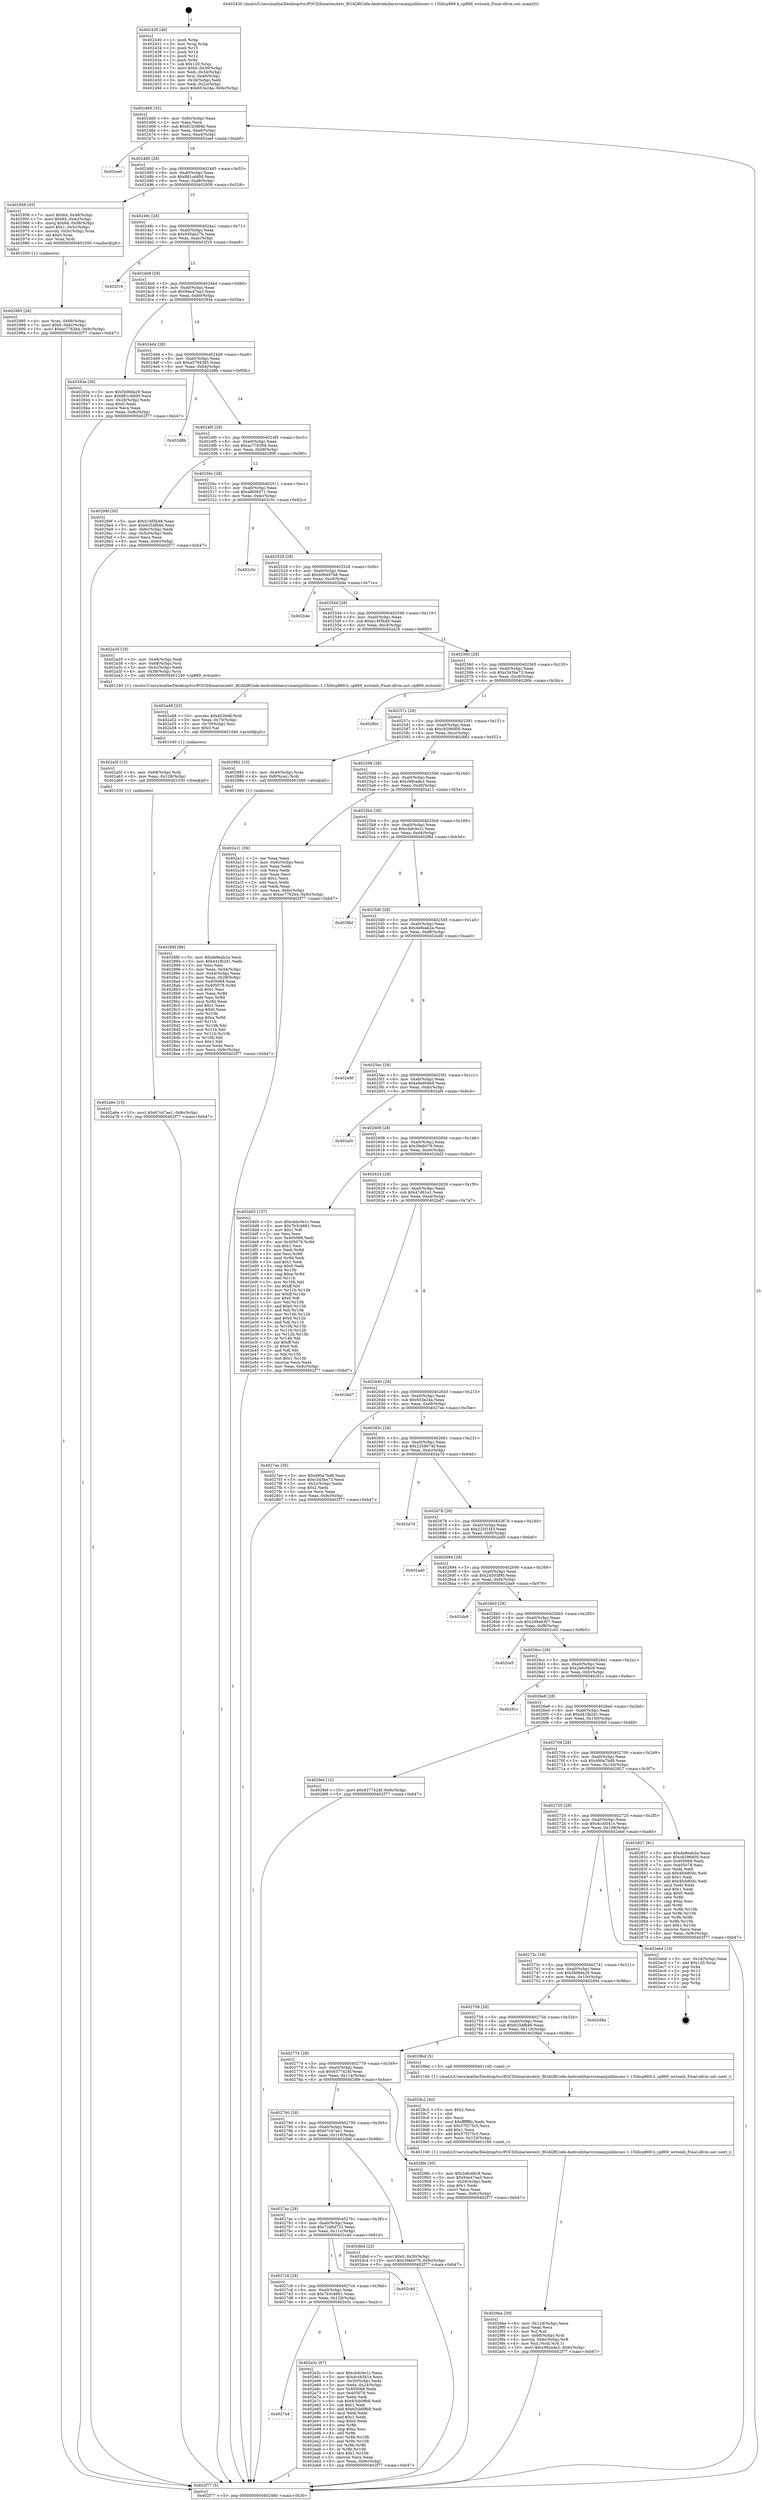 digraph "0x402430" {
  label = "0x402430 (/mnt/c/Users/mathe/Desktop/tcc/POCII/binaries/extr_BGAQRCode-Androidzbarsrcmainjnilibiconv-1.15libcp869.h_cp869_wctomb_Final-ollvm.out::main(0))"
  labelloc = "t"
  node[shape=record]

  Entry [label="",width=0.3,height=0.3,shape=circle,fillcolor=black,style=filled]
  "0x402460" [label="{
     0x402460 [32]\l
     | [instrs]\l
     &nbsp;&nbsp;0x402460 \<+6\>: mov -0x9c(%rbp),%eax\l
     &nbsp;&nbsp;0x402466 \<+2\>: mov %eax,%ecx\l
     &nbsp;&nbsp;0x402468 \<+6\>: sub $0x81b38f4b,%ecx\l
     &nbsp;&nbsp;0x40246e \<+6\>: mov %eax,-0xa0(%rbp)\l
     &nbsp;&nbsp;0x402474 \<+6\>: mov %ecx,-0xa4(%rbp)\l
     &nbsp;&nbsp;0x40247a \<+6\>: je 0000000000402eef \<main+0xabf\>\l
  }"]
  "0x402eef" [label="{
     0x402eef\l
  }", style=dashed]
  "0x402480" [label="{
     0x402480 [28]\l
     | [instrs]\l
     &nbsp;&nbsp;0x402480 \<+5\>: jmp 0000000000402485 \<main+0x55\>\l
     &nbsp;&nbsp;0x402485 \<+6\>: mov -0xa0(%rbp),%eax\l
     &nbsp;&nbsp;0x40248b \<+5\>: sub $0x881cdd00,%eax\l
     &nbsp;&nbsp;0x402490 \<+6\>: mov %eax,-0xa8(%rbp)\l
     &nbsp;&nbsp;0x402496 \<+6\>: je 0000000000402958 \<main+0x528\>\l
  }"]
  Exit [label="",width=0.3,height=0.3,shape=circle,fillcolor=black,style=filled,peripheries=2]
  "0x402958" [label="{
     0x402958 [45]\l
     | [instrs]\l
     &nbsp;&nbsp;0x402958 \<+7\>: movl $0x64,-0x48(%rbp)\l
     &nbsp;&nbsp;0x40295f \<+7\>: movl $0x64,-0x4c(%rbp)\l
     &nbsp;&nbsp;0x402966 \<+8\>: movq $0x64,-0x58(%rbp)\l
     &nbsp;&nbsp;0x40296e \<+7\>: movl $0x1,-0x5c(%rbp)\l
     &nbsp;&nbsp;0x402975 \<+4\>: movslq -0x5c(%rbp),%rax\l
     &nbsp;&nbsp;0x402979 \<+4\>: shl $0x0,%rax\l
     &nbsp;&nbsp;0x40297d \<+3\>: mov %rax,%rdi\l
     &nbsp;&nbsp;0x402980 \<+5\>: call 0000000000401050 \<malloc@plt\>\l
     | [calls]\l
     &nbsp;&nbsp;0x401050 \{1\} (unknown)\l
  }"]
  "0x40249c" [label="{
     0x40249c [28]\l
     | [instrs]\l
     &nbsp;&nbsp;0x40249c \<+5\>: jmp 00000000004024a1 \<main+0x71\>\l
     &nbsp;&nbsp;0x4024a1 \<+6\>: mov -0xa0(%rbp),%eax\l
     &nbsp;&nbsp;0x4024a7 \<+5\>: sub $0x930ab27b,%eax\l
     &nbsp;&nbsp;0x4024ac \<+6\>: mov %eax,-0xac(%rbp)\l
     &nbsp;&nbsp;0x4024b2 \<+6\>: je 0000000000402f19 \<main+0xae9\>\l
  }"]
  "0x4027e4" [label="{
     0x4027e4\l
  }", style=dashed]
  "0x402f19" [label="{
     0x402f19\l
  }", style=dashed]
  "0x4024b8" [label="{
     0x4024b8 [28]\l
     | [instrs]\l
     &nbsp;&nbsp;0x4024b8 \<+5\>: jmp 00000000004024bd \<main+0x8d\>\l
     &nbsp;&nbsp;0x4024bd \<+6\>: mov -0xa0(%rbp),%eax\l
     &nbsp;&nbsp;0x4024c3 \<+5\>: sub $0x94e47ea3,%eax\l
     &nbsp;&nbsp;0x4024c8 \<+6\>: mov %eax,-0xb0(%rbp)\l
     &nbsp;&nbsp;0x4024ce \<+6\>: je 000000000040293a \<main+0x50a\>\l
  }"]
  "0x402e5c" [label="{
     0x402e5c [97]\l
     | [instrs]\l
     &nbsp;&nbsp;0x402e5c \<+5\>: mov $0xcbdc0e1c,%eax\l
     &nbsp;&nbsp;0x402e61 \<+5\>: mov $0x4ccb541e,%ecx\l
     &nbsp;&nbsp;0x402e66 \<+3\>: mov -0x30(%rbp),%edx\l
     &nbsp;&nbsp;0x402e69 \<+3\>: mov %edx,-0x24(%rbp)\l
     &nbsp;&nbsp;0x402e6c \<+7\>: mov 0x405068,%edx\l
     &nbsp;&nbsp;0x402e73 \<+7\>: mov 0x405078,%esi\l
     &nbsp;&nbsp;0x402e7a \<+2\>: mov %edx,%edi\l
     &nbsp;&nbsp;0x402e7c \<+6\>: sub $0x63cb09b8,%edi\l
     &nbsp;&nbsp;0x402e82 \<+3\>: sub $0x1,%edi\l
     &nbsp;&nbsp;0x402e85 \<+6\>: add $0x63cb09b8,%edi\l
     &nbsp;&nbsp;0x402e8b \<+3\>: imul %edi,%edx\l
     &nbsp;&nbsp;0x402e8e \<+3\>: and $0x1,%edx\l
     &nbsp;&nbsp;0x402e91 \<+3\>: cmp $0x0,%edx\l
     &nbsp;&nbsp;0x402e94 \<+4\>: sete %r8b\l
     &nbsp;&nbsp;0x402e98 \<+3\>: cmp $0xa,%esi\l
     &nbsp;&nbsp;0x402e9b \<+4\>: setl %r9b\l
     &nbsp;&nbsp;0x402e9f \<+3\>: mov %r8b,%r10b\l
     &nbsp;&nbsp;0x402ea2 \<+3\>: and %r9b,%r10b\l
     &nbsp;&nbsp;0x402ea5 \<+3\>: xor %r9b,%r8b\l
     &nbsp;&nbsp;0x402ea8 \<+3\>: or %r8b,%r10b\l
     &nbsp;&nbsp;0x402eab \<+4\>: test $0x1,%r10b\l
     &nbsp;&nbsp;0x402eaf \<+3\>: cmovne %ecx,%eax\l
     &nbsp;&nbsp;0x402eb2 \<+6\>: mov %eax,-0x9c(%rbp)\l
     &nbsp;&nbsp;0x402eb8 \<+5\>: jmp 0000000000402f77 \<main+0xb47\>\l
  }"]
  "0x40293a" [label="{
     0x40293a [30]\l
     | [instrs]\l
     &nbsp;&nbsp;0x40293a \<+5\>: mov $0x5b9bfa29,%eax\l
     &nbsp;&nbsp;0x40293f \<+5\>: mov $0x881cdd00,%ecx\l
     &nbsp;&nbsp;0x402944 \<+3\>: mov -0x28(%rbp),%edx\l
     &nbsp;&nbsp;0x402947 \<+3\>: cmp $0x0,%edx\l
     &nbsp;&nbsp;0x40294a \<+3\>: cmove %ecx,%eax\l
     &nbsp;&nbsp;0x40294d \<+6\>: mov %eax,-0x9c(%rbp)\l
     &nbsp;&nbsp;0x402953 \<+5\>: jmp 0000000000402f77 \<main+0xb47\>\l
  }"]
  "0x4024d4" [label="{
     0x4024d4 [28]\l
     | [instrs]\l
     &nbsp;&nbsp;0x4024d4 \<+5\>: jmp 00000000004024d9 \<main+0xa9\>\l
     &nbsp;&nbsp;0x4024d9 \<+6\>: mov -0xa0(%rbp),%eax\l
     &nbsp;&nbsp;0x4024df \<+5\>: sub $0xa3794385,%eax\l
     &nbsp;&nbsp;0x4024e4 \<+6\>: mov %eax,-0xb4(%rbp)\l
     &nbsp;&nbsp;0x4024ea \<+6\>: je 0000000000402d8b \<main+0x95b\>\l
  }"]
  "0x4027c8" [label="{
     0x4027c8 [28]\l
     | [instrs]\l
     &nbsp;&nbsp;0x4027c8 \<+5\>: jmp 00000000004027cd \<main+0x39d\>\l
     &nbsp;&nbsp;0x4027cd \<+6\>: mov -0xa0(%rbp),%eax\l
     &nbsp;&nbsp;0x4027d3 \<+5\>: sub $0x7b3c4661,%eax\l
     &nbsp;&nbsp;0x4027d8 \<+6\>: mov %eax,-0x120(%rbp)\l
     &nbsp;&nbsp;0x4027de \<+6\>: je 0000000000402e5c \<main+0xa2c\>\l
  }"]
  "0x402d8b" [label="{
     0x402d8b\l
  }", style=dashed]
  "0x4024f0" [label="{
     0x4024f0 [28]\l
     | [instrs]\l
     &nbsp;&nbsp;0x4024f0 \<+5\>: jmp 00000000004024f5 \<main+0xc5\>\l
     &nbsp;&nbsp;0x4024f5 \<+6\>: mov -0xa0(%rbp),%eax\l
     &nbsp;&nbsp;0x4024fb \<+5\>: sub $0xac776264,%eax\l
     &nbsp;&nbsp;0x402500 \<+6\>: mov %eax,-0xb8(%rbp)\l
     &nbsp;&nbsp;0x402506 \<+6\>: je 000000000040299f \<main+0x56f\>\l
  }"]
  "0x402c4d" [label="{
     0x402c4d\l
  }", style=dashed]
  "0x40299f" [label="{
     0x40299f [30]\l
     | [instrs]\l
     &nbsp;&nbsp;0x40299f \<+5\>: mov $0xb16f3b48,%eax\l
     &nbsp;&nbsp;0x4029a4 \<+5\>: mov $0x6254fb46,%ecx\l
     &nbsp;&nbsp;0x4029a9 \<+3\>: mov -0x6c(%rbp),%edx\l
     &nbsp;&nbsp;0x4029ac \<+3\>: cmp -0x5c(%rbp),%edx\l
     &nbsp;&nbsp;0x4029af \<+3\>: cmovl %ecx,%eax\l
     &nbsp;&nbsp;0x4029b2 \<+6\>: mov %eax,-0x9c(%rbp)\l
     &nbsp;&nbsp;0x4029b8 \<+5\>: jmp 0000000000402f77 \<main+0xb47\>\l
  }"]
  "0x40250c" [label="{
     0x40250c [28]\l
     | [instrs]\l
     &nbsp;&nbsp;0x40250c \<+5\>: jmp 0000000000402511 \<main+0xe1\>\l
     &nbsp;&nbsp;0x402511 \<+6\>: mov -0xa0(%rbp),%eax\l
     &nbsp;&nbsp;0x402517 \<+5\>: sub $0xafb58471,%eax\l
     &nbsp;&nbsp;0x40251c \<+6\>: mov %eax,-0xbc(%rbp)\l
     &nbsp;&nbsp;0x402522 \<+6\>: je 0000000000402c5c \<main+0x82c\>\l
  }"]
  "0x4027ac" [label="{
     0x4027ac [28]\l
     | [instrs]\l
     &nbsp;&nbsp;0x4027ac \<+5\>: jmp 00000000004027b1 \<main+0x381\>\l
     &nbsp;&nbsp;0x4027b1 \<+6\>: mov -0xa0(%rbp),%eax\l
     &nbsp;&nbsp;0x4027b7 \<+5\>: sub $0x72d9d731,%eax\l
     &nbsp;&nbsp;0x4027bc \<+6\>: mov %eax,-0x11c(%rbp)\l
     &nbsp;&nbsp;0x4027c2 \<+6\>: je 0000000000402c4d \<main+0x81d\>\l
  }"]
  "0x402c5c" [label="{
     0x402c5c\l
  }", style=dashed]
  "0x402528" [label="{
     0x402528 [28]\l
     | [instrs]\l
     &nbsp;&nbsp;0x402528 \<+5\>: jmp 000000000040252d \<main+0xfd\>\l
     &nbsp;&nbsp;0x40252d \<+6\>: mov -0xa0(%rbp),%eax\l
     &nbsp;&nbsp;0x402533 \<+5\>: sub $0xb09497b8,%eax\l
     &nbsp;&nbsp;0x402538 \<+6\>: mov %eax,-0xc0(%rbp)\l
     &nbsp;&nbsp;0x40253e \<+6\>: je 0000000000402b4e \<main+0x71e\>\l
  }"]
  "0x402dbd" [label="{
     0x402dbd [22]\l
     | [instrs]\l
     &nbsp;&nbsp;0x402dbd \<+7\>: movl $0x0,-0x30(%rbp)\l
     &nbsp;&nbsp;0x402dc4 \<+10\>: movl $0x39eb079,-0x9c(%rbp)\l
     &nbsp;&nbsp;0x402dce \<+5\>: jmp 0000000000402f77 \<main+0xb47\>\l
  }"]
  "0x402b4e" [label="{
     0x402b4e\l
  }", style=dashed]
  "0x402544" [label="{
     0x402544 [28]\l
     | [instrs]\l
     &nbsp;&nbsp;0x402544 \<+5\>: jmp 0000000000402549 \<main+0x119\>\l
     &nbsp;&nbsp;0x402549 \<+6\>: mov -0xa0(%rbp),%eax\l
     &nbsp;&nbsp;0x40254f \<+5\>: sub $0xb16f3b48,%eax\l
     &nbsp;&nbsp;0x402554 \<+6\>: mov %eax,-0xc4(%rbp)\l
     &nbsp;&nbsp;0x40255a \<+6\>: je 0000000000402a35 \<main+0x605\>\l
  }"]
  "0x402a6e" [label="{
     0x402a6e [15]\l
     | [instrs]\l
     &nbsp;&nbsp;0x402a6e \<+10\>: movl $0x67c47ae1,-0x9c(%rbp)\l
     &nbsp;&nbsp;0x402a78 \<+5\>: jmp 0000000000402f77 \<main+0xb47\>\l
  }"]
  "0x402a35" [label="{
     0x402a35 [19]\l
     | [instrs]\l
     &nbsp;&nbsp;0x402a35 \<+3\>: mov -0x48(%rbp),%edi\l
     &nbsp;&nbsp;0x402a38 \<+4\>: mov -0x68(%rbp),%rsi\l
     &nbsp;&nbsp;0x402a3c \<+3\>: mov -0x4c(%rbp),%edx\l
     &nbsp;&nbsp;0x402a3f \<+4\>: mov -0x58(%rbp),%rcx\l
     &nbsp;&nbsp;0x402a43 \<+5\>: call 0000000000401240 \<cp869_wctomb\>\l
     | [calls]\l
     &nbsp;&nbsp;0x401240 \{1\} (/mnt/c/Users/mathe/Desktop/tcc/POCII/binaries/extr_BGAQRCode-Androidzbarsrcmainjnilibiconv-1.15libcp869.h_cp869_wctomb_Final-ollvm.out::cp869_wctomb)\l
  }"]
  "0x402560" [label="{
     0x402560 [28]\l
     | [instrs]\l
     &nbsp;&nbsp;0x402560 \<+5\>: jmp 0000000000402565 \<main+0x135\>\l
     &nbsp;&nbsp;0x402565 \<+6\>: mov -0xa0(%rbp),%eax\l
     &nbsp;&nbsp;0x40256b \<+5\>: sub $0xc343be73,%eax\l
     &nbsp;&nbsp;0x402570 \<+6\>: mov %eax,-0xc8(%rbp)\l
     &nbsp;&nbsp;0x402576 \<+6\>: je 000000000040280c \<main+0x3dc\>\l
  }"]
  "0x402a5f" [label="{
     0x402a5f [15]\l
     | [instrs]\l
     &nbsp;&nbsp;0x402a5f \<+4\>: mov -0x68(%rbp),%rdi\l
     &nbsp;&nbsp;0x402a63 \<+6\>: mov %eax,-0x128(%rbp)\l
     &nbsp;&nbsp;0x402a69 \<+5\>: call 0000000000401030 \<free@plt\>\l
     | [calls]\l
     &nbsp;&nbsp;0x401030 \{1\} (unknown)\l
  }"]
  "0x40280c" [label="{
     0x40280c\l
  }", style=dashed]
  "0x40257c" [label="{
     0x40257c [28]\l
     | [instrs]\l
     &nbsp;&nbsp;0x40257c \<+5\>: jmp 0000000000402581 \<main+0x151\>\l
     &nbsp;&nbsp;0x402581 \<+6\>: mov -0xa0(%rbp),%eax\l
     &nbsp;&nbsp;0x402587 \<+5\>: sub $0xc9296d00,%eax\l
     &nbsp;&nbsp;0x40258c \<+6\>: mov %eax,-0xcc(%rbp)\l
     &nbsp;&nbsp;0x402592 \<+6\>: je 0000000000402882 \<main+0x452\>\l
  }"]
  "0x402a48" [label="{
     0x402a48 [23]\l
     | [instrs]\l
     &nbsp;&nbsp;0x402a48 \<+10\>: movabs $0x4030d6,%rdi\l
     &nbsp;&nbsp;0x402a52 \<+3\>: mov %eax,-0x70(%rbp)\l
     &nbsp;&nbsp;0x402a55 \<+3\>: mov -0x70(%rbp),%esi\l
     &nbsp;&nbsp;0x402a58 \<+2\>: mov $0x0,%al\l
     &nbsp;&nbsp;0x402a5a \<+5\>: call 0000000000401040 \<printf@plt\>\l
     | [calls]\l
     &nbsp;&nbsp;0x401040 \{1\} (unknown)\l
  }"]
  "0x402882" [label="{
     0x402882 [13]\l
     | [instrs]\l
     &nbsp;&nbsp;0x402882 \<+4\>: mov -0x40(%rbp),%rax\l
     &nbsp;&nbsp;0x402886 \<+4\>: mov 0x8(%rax),%rdi\l
     &nbsp;&nbsp;0x40288a \<+5\>: call 0000000000401060 \<atoi@plt\>\l
     | [calls]\l
     &nbsp;&nbsp;0x401060 \{1\} (unknown)\l
  }"]
  "0x402598" [label="{
     0x402598 [28]\l
     | [instrs]\l
     &nbsp;&nbsp;0x402598 \<+5\>: jmp 000000000040259d \<main+0x16d\>\l
     &nbsp;&nbsp;0x40259d \<+6\>: mov -0xa0(%rbp),%eax\l
     &nbsp;&nbsp;0x4025a3 \<+5\>: sub $0xc99cade2,%eax\l
     &nbsp;&nbsp;0x4025a8 \<+6\>: mov %eax,-0xd0(%rbp)\l
     &nbsp;&nbsp;0x4025ae \<+6\>: je 0000000000402a11 \<main+0x5e1\>\l
  }"]
  "0x4029ea" [label="{
     0x4029ea [39]\l
     | [instrs]\l
     &nbsp;&nbsp;0x4029ea \<+6\>: mov -0x124(%rbp),%ecx\l
     &nbsp;&nbsp;0x4029f0 \<+3\>: imul %eax,%ecx\l
     &nbsp;&nbsp;0x4029f3 \<+3\>: mov %cl,%sil\l
     &nbsp;&nbsp;0x4029f6 \<+4\>: mov -0x68(%rbp),%rdi\l
     &nbsp;&nbsp;0x4029fa \<+4\>: movslq -0x6c(%rbp),%r8\l
     &nbsp;&nbsp;0x4029fe \<+4\>: mov %sil,(%rdi,%r8,1)\l
     &nbsp;&nbsp;0x402a02 \<+10\>: movl $0xc99cade2,-0x9c(%rbp)\l
     &nbsp;&nbsp;0x402a0c \<+5\>: jmp 0000000000402f77 \<main+0xb47\>\l
  }"]
  "0x402a11" [label="{
     0x402a11 [36]\l
     | [instrs]\l
     &nbsp;&nbsp;0x402a11 \<+2\>: xor %eax,%eax\l
     &nbsp;&nbsp;0x402a13 \<+3\>: mov -0x6c(%rbp),%ecx\l
     &nbsp;&nbsp;0x402a16 \<+2\>: mov %eax,%edx\l
     &nbsp;&nbsp;0x402a18 \<+2\>: sub %ecx,%edx\l
     &nbsp;&nbsp;0x402a1a \<+2\>: mov %eax,%ecx\l
     &nbsp;&nbsp;0x402a1c \<+3\>: sub $0x1,%ecx\l
     &nbsp;&nbsp;0x402a1f \<+2\>: add %ecx,%edx\l
     &nbsp;&nbsp;0x402a21 \<+2\>: sub %edx,%eax\l
     &nbsp;&nbsp;0x402a23 \<+3\>: mov %eax,-0x6c(%rbp)\l
     &nbsp;&nbsp;0x402a26 \<+10\>: movl $0xac776264,-0x9c(%rbp)\l
     &nbsp;&nbsp;0x402a30 \<+5\>: jmp 0000000000402f77 \<main+0xb47\>\l
  }"]
  "0x4025b4" [label="{
     0x4025b4 [28]\l
     | [instrs]\l
     &nbsp;&nbsp;0x4025b4 \<+5\>: jmp 00000000004025b9 \<main+0x189\>\l
     &nbsp;&nbsp;0x4025b9 \<+6\>: mov -0xa0(%rbp),%eax\l
     &nbsp;&nbsp;0x4025bf \<+5\>: sub $0xcbdc0e1c,%eax\l
     &nbsp;&nbsp;0x4025c4 \<+6\>: mov %eax,-0xd4(%rbp)\l
     &nbsp;&nbsp;0x4025ca \<+6\>: je 0000000000402f6d \<main+0xb3d\>\l
  }"]
  "0x4029c2" [label="{
     0x4029c2 [40]\l
     | [instrs]\l
     &nbsp;&nbsp;0x4029c2 \<+5\>: mov $0x2,%ecx\l
     &nbsp;&nbsp;0x4029c7 \<+1\>: cltd\l
     &nbsp;&nbsp;0x4029c8 \<+2\>: idiv %ecx\l
     &nbsp;&nbsp;0x4029ca \<+6\>: imul $0xfffffffe,%edx,%ecx\l
     &nbsp;&nbsp;0x4029d0 \<+6\>: sub $0x57f275c5,%ecx\l
     &nbsp;&nbsp;0x4029d6 \<+3\>: add $0x1,%ecx\l
     &nbsp;&nbsp;0x4029d9 \<+6\>: add $0x57f275c5,%ecx\l
     &nbsp;&nbsp;0x4029df \<+6\>: mov %ecx,-0x124(%rbp)\l
     &nbsp;&nbsp;0x4029e5 \<+5\>: call 0000000000401160 \<next_i\>\l
     | [calls]\l
     &nbsp;&nbsp;0x401160 \{1\} (/mnt/c/Users/mathe/Desktop/tcc/POCII/binaries/extr_BGAQRCode-Androidzbarsrcmainjnilibiconv-1.15libcp869.h_cp869_wctomb_Final-ollvm.out::next_i)\l
  }"]
  "0x402f6d" [label="{
     0x402f6d\l
  }", style=dashed]
  "0x4025d0" [label="{
     0x4025d0 [28]\l
     | [instrs]\l
     &nbsp;&nbsp;0x4025d0 \<+5\>: jmp 00000000004025d5 \<main+0x1a5\>\l
     &nbsp;&nbsp;0x4025d5 \<+6\>: mov -0xa0(%rbp),%eax\l
     &nbsp;&nbsp;0x4025db \<+5\>: sub $0xde8eab2a,%eax\l
     &nbsp;&nbsp;0x4025e0 \<+6\>: mov %eax,-0xd8(%rbp)\l
     &nbsp;&nbsp;0x4025e6 \<+6\>: je 0000000000402ed0 \<main+0xaa0\>\l
  }"]
  "0x402985" [label="{
     0x402985 [26]\l
     | [instrs]\l
     &nbsp;&nbsp;0x402985 \<+4\>: mov %rax,-0x68(%rbp)\l
     &nbsp;&nbsp;0x402989 \<+7\>: movl $0x0,-0x6c(%rbp)\l
     &nbsp;&nbsp;0x402990 \<+10\>: movl $0xac776264,-0x9c(%rbp)\l
     &nbsp;&nbsp;0x40299a \<+5\>: jmp 0000000000402f77 \<main+0xb47\>\l
  }"]
  "0x402ed0" [label="{
     0x402ed0\l
  }", style=dashed]
  "0x4025ec" [label="{
     0x4025ec [28]\l
     | [instrs]\l
     &nbsp;&nbsp;0x4025ec \<+5\>: jmp 00000000004025f1 \<main+0x1c1\>\l
     &nbsp;&nbsp;0x4025f1 \<+6\>: mov -0xa0(%rbp),%eax\l
     &nbsp;&nbsp;0x4025f7 \<+5\>: sub $0xe8a600e9,%eax\l
     &nbsp;&nbsp;0x4025fc \<+6\>: mov %eax,-0xdc(%rbp)\l
     &nbsp;&nbsp;0x402602 \<+6\>: je 0000000000402af4 \<main+0x6c4\>\l
  }"]
  "0x402790" [label="{
     0x402790 [28]\l
     | [instrs]\l
     &nbsp;&nbsp;0x402790 \<+5\>: jmp 0000000000402795 \<main+0x365\>\l
     &nbsp;&nbsp;0x402795 \<+6\>: mov -0xa0(%rbp),%eax\l
     &nbsp;&nbsp;0x40279b \<+5\>: sub $0x67c47ae1,%eax\l
     &nbsp;&nbsp;0x4027a0 \<+6\>: mov %eax,-0x118(%rbp)\l
     &nbsp;&nbsp;0x4027a6 \<+6\>: je 0000000000402dbd \<main+0x98d\>\l
  }"]
  "0x402af4" [label="{
     0x402af4\l
  }", style=dashed]
  "0x402608" [label="{
     0x402608 [28]\l
     | [instrs]\l
     &nbsp;&nbsp;0x402608 \<+5\>: jmp 000000000040260d \<main+0x1dd\>\l
     &nbsp;&nbsp;0x40260d \<+6\>: mov -0xa0(%rbp),%eax\l
     &nbsp;&nbsp;0x402613 \<+5\>: sub $0x39eb079,%eax\l
     &nbsp;&nbsp;0x402618 \<+6\>: mov %eax,-0xe0(%rbp)\l
     &nbsp;&nbsp;0x40261e \<+6\>: je 0000000000402dd3 \<main+0x9a3\>\l
  }"]
  "0x4028fe" [label="{
     0x4028fe [30]\l
     | [instrs]\l
     &nbsp;&nbsp;0x4028fe \<+5\>: mov $0x2e6c66c8,%eax\l
     &nbsp;&nbsp;0x402903 \<+5\>: mov $0x94e47ea3,%ecx\l
     &nbsp;&nbsp;0x402908 \<+3\>: mov -0x28(%rbp),%edx\l
     &nbsp;&nbsp;0x40290b \<+3\>: cmp $0x1,%edx\l
     &nbsp;&nbsp;0x40290e \<+3\>: cmovl %ecx,%eax\l
     &nbsp;&nbsp;0x402911 \<+6\>: mov %eax,-0x9c(%rbp)\l
     &nbsp;&nbsp;0x402917 \<+5\>: jmp 0000000000402f77 \<main+0xb47\>\l
  }"]
  "0x402dd3" [label="{
     0x402dd3 [137]\l
     | [instrs]\l
     &nbsp;&nbsp;0x402dd3 \<+5\>: mov $0xcbdc0e1c,%eax\l
     &nbsp;&nbsp;0x402dd8 \<+5\>: mov $0x7b3c4661,%ecx\l
     &nbsp;&nbsp;0x402ddd \<+2\>: mov $0x1,%dl\l
     &nbsp;&nbsp;0x402ddf \<+2\>: xor %esi,%esi\l
     &nbsp;&nbsp;0x402de1 \<+7\>: mov 0x405068,%edi\l
     &nbsp;&nbsp;0x402de8 \<+8\>: mov 0x405078,%r8d\l
     &nbsp;&nbsp;0x402df0 \<+3\>: sub $0x1,%esi\l
     &nbsp;&nbsp;0x402df3 \<+3\>: mov %edi,%r9d\l
     &nbsp;&nbsp;0x402df6 \<+3\>: add %esi,%r9d\l
     &nbsp;&nbsp;0x402df9 \<+4\>: imul %r9d,%edi\l
     &nbsp;&nbsp;0x402dfd \<+3\>: and $0x1,%edi\l
     &nbsp;&nbsp;0x402e00 \<+3\>: cmp $0x0,%edi\l
     &nbsp;&nbsp;0x402e03 \<+4\>: sete %r10b\l
     &nbsp;&nbsp;0x402e07 \<+4\>: cmp $0xa,%r8d\l
     &nbsp;&nbsp;0x402e0b \<+4\>: setl %r11b\l
     &nbsp;&nbsp;0x402e0f \<+3\>: mov %r10b,%bl\l
     &nbsp;&nbsp;0x402e12 \<+3\>: xor $0xff,%bl\l
     &nbsp;&nbsp;0x402e15 \<+3\>: mov %r11b,%r14b\l
     &nbsp;&nbsp;0x402e18 \<+4\>: xor $0xff,%r14b\l
     &nbsp;&nbsp;0x402e1c \<+3\>: xor $0x0,%dl\l
     &nbsp;&nbsp;0x402e1f \<+3\>: mov %bl,%r15b\l
     &nbsp;&nbsp;0x402e22 \<+4\>: and $0x0,%r15b\l
     &nbsp;&nbsp;0x402e26 \<+3\>: and %dl,%r10b\l
     &nbsp;&nbsp;0x402e29 \<+3\>: mov %r14b,%r12b\l
     &nbsp;&nbsp;0x402e2c \<+4\>: and $0x0,%r12b\l
     &nbsp;&nbsp;0x402e30 \<+3\>: and %dl,%r11b\l
     &nbsp;&nbsp;0x402e33 \<+3\>: or %r10b,%r15b\l
     &nbsp;&nbsp;0x402e36 \<+3\>: or %r11b,%r12b\l
     &nbsp;&nbsp;0x402e39 \<+3\>: xor %r12b,%r15b\l
     &nbsp;&nbsp;0x402e3c \<+3\>: or %r14b,%bl\l
     &nbsp;&nbsp;0x402e3f \<+3\>: xor $0xff,%bl\l
     &nbsp;&nbsp;0x402e42 \<+3\>: or $0x0,%dl\l
     &nbsp;&nbsp;0x402e45 \<+2\>: and %dl,%bl\l
     &nbsp;&nbsp;0x402e47 \<+3\>: or %bl,%r15b\l
     &nbsp;&nbsp;0x402e4a \<+4\>: test $0x1,%r15b\l
     &nbsp;&nbsp;0x402e4e \<+3\>: cmovne %ecx,%eax\l
     &nbsp;&nbsp;0x402e51 \<+6\>: mov %eax,-0x9c(%rbp)\l
     &nbsp;&nbsp;0x402e57 \<+5\>: jmp 0000000000402f77 \<main+0xb47\>\l
  }"]
  "0x402624" [label="{
     0x402624 [28]\l
     | [instrs]\l
     &nbsp;&nbsp;0x402624 \<+5\>: jmp 0000000000402629 \<main+0x1f9\>\l
     &nbsp;&nbsp;0x402629 \<+6\>: mov -0xa0(%rbp),%eax\l
     &nbsp;&nbsp;0x40262f \<+5\>: sub $0x47d61a1,%eax\l
     &nbsp;&nbsp;0x402634 \<+6\>: mov %eax,-0xe4(%rbp)\l
     &nbsp;&nbsp;0x40263a \<+6\>: je 0000000000402bd7 \<main+0x7a7\>\l
  }"]
  "0x402774" [label="{
     0x402774 [28]\l
     | [instrs]\l
     &nbsp;&nbsp;0x402774 \<+5\>: jmp 0000000000402779 \<main+0x349\>\l
     &nbsp;&nbsp;0x402779 \<+6\>: mov -0xa0(%rbp),%eax\l
     &nbsp;&nbsp;0x40277f \<+5\>: sub $0x6377424f,%eax\l
     &nbsp;&nbsp;0x402784 \<+6\>: mov %eax,-0x114(%rbp)\l
     &nbsp;&nbsp;0x40278a \<+6\>: je 00000000004028fe \<main+0x4ce\>\l
  }"]
  "0x402bd7" [label="{
     0x402bd7\l
  }", style=dashed]
  "0x402640" [label="{
     0x402640 [28]\l
     | [instrs]\l
     &nbsp;&nbsp;0x402640 \<+5\>: jmp 0000000000402645 \<main+0x215\>\l
     &nbsp;&nbsp;0x402645 \<+6\>: mov -0xa0(%rbp),%eax\l
     &nbsp;&nbsp;0x40264b \<+5\>: sub $0x653e24a,%eax\l
     &nbsp;&nbsp;0x402650 \<+6\>: mov %eax,-0xe8(%rbp)\l
     &nbsp;&nbsp;0x402656 \<+6\>: je 00000000004027ee \<main+0x3be\>\l
  }"]
  "0x4029bd" [label="{
     0x4029bd [5]\l
     | [instrs]\l
     &nbsp;&nbsp;0x4029bd \<+5\>: call 0000000000401160 \<next_i\>\l
     | [calls]\l
     &nbsp;&nbsp;0x401160 \{1\} (/mnt/c/Users/mathe/Desktop/tcc/POCII/binaries/extr_BGAQRCode-Androidzbarsrcmainjnilibiconv-1.15libcp869.h_cp869_wctomb_Final-ollvm.out::next_i)\l
  }"]
  "0x4027ee" [label="{
     0x4027ee [30]\l
     | [instrs]\l
     &nbsp;&nbsp;0x4027ee \<+5\>: mov $0x490a7bd8,%eax\l
     &nbsp;&nbsp;0x4027f3 \<+5\>: mov $0xc343be73,%ecx\l
     &nbsp;&nbsp;0x4027f8 \<+3\>: mov -0x2c(%rbp),%edx\l
     &nbsp;&nbsp;0x4027fb \<+3\>: cmp $0x2,%edx\l
     &nbsp;&nbsp;0x4027fe \<+3\>: cmovne %ecx,%eax\l
     &nbsp;&nbsp;0x402801 \<+6\>: mov %eax,-0x9c(%rbp)\l
     &nbsp;&nbsp;0x402807 \<+5\>: jmp 0000000000402f77 \<main+0xb47\>\l
  }"]
  "0x40265c" [label="{
     0x40265c [28]\l
     | [instrs]\l
     &nbsp;&nbsp;0x40265c \<+5\>: jmp 0000000000402661 \<main+0x231\>\l
     &nbsp;&nbsp;0x402661 \<+6\>: mov -0xa0(%rbp),%eax\l
     &nbsp;&nbsp;0x402667 \<+5\>: sub $0x2258674f,%eax\l
     &nbsp;&nbsp;0x40266c \<+6\>: mov %eax,-0xec(%rbp)\l
     &nbsp;&nbsp;0x402672 \<+6\>: je 0000000000402a7d \<main+0x64d\>\l
  }"]
  "0x402f77" [label="{
     0x402f77 [5]\l
     | [instrs]\l
     &nbsp;&nbsp;0x402f77 \<+5\>: jmp 0000000000402460 \<main+0x30\>\l
  }"]
  "0x402430" [label="{
     0x402430 [48]\l
     | [instrs]\l
     &nbsp;&nbsp;0x402430 \<+1\>: push %rbp\l
     &nbsp;&nbsp;0x402431 \<+3\>: mov %rsp,%rbp\l
     &nbsp;&nbsp;0x402434 \<+2\>: push %r15\l
     &nbsp;&nbsp;0x402436 \<+2\>: push %r14\l
     &nbsp;&nbsp;0x402438 \<+2\>: push %r12\l
     &nbsp;&nbsp;0x40243a \<+1\>: push %rbx\l
     &nbsp;&nbsp;0x40243b \<+7\>: sub $0x120,%rsp\l
     &nbsp;&nbsp;0x402442 \<+7\>: movl $0x0,-0x30(%rbp)\l
     &nbsp;&nbsp;0x402449 \<+3\>: mov %edi,-0x34(%rbp)\l
     &nbsp;&nbsp;0x40244c \<+4\>: mov %rsi,-0x40(%rbp)\l
     &nbsp;&nbsp;0x402450 \<+3\>: mov -0x34(%rbp),%edi\l
     &nbsp;&nbsp;0x402453 \<+3\>: mov %edi,-0x2c(%rbp)\l
     &nbsp;&nbsp;0x402456 \<+10\>: movl $0x653e24a,-0x9c(%rbp)\l
  }"]
  "0x402758" [label="{
     0x402758 [28]\l
     | [instrs]\l
     &nbsp;&nbsp;0x402758 \<+5\>: jmp 000000000040275d \<main+0x32d\>\l
     &nbsp;&nbsp;0x40275d \<+6\>: mov -0xa0(%rbp),%eax\l
     &nbsp;&nbsp;0x402763 \<+5\>: sub $0x6254fb46,%eax\l
     &nbsp;&nbsp;0x402768 \<+6\>: mov %eax,-0x110(%rbp)\l
     &nbsp;&nbsp;0x40276e \<+6\>: je 00000000004029bd \<main+0x58d\>\l
  }"]
  "0x402a7d" [label="{
     0x402a7d\l
  }", style=dashed]
  "0x402678" [label="{
     0x402678 [28]\l
     | [instrs]\l
     &nbsp;&nbsp;0x402678 \<+5\>: jmp 000000000040267d \<main+0x24d\>\l
     &nbsp;&nbsp;0x40267d \<+6\>: mov -0xa0(%rbp),%eax\l
     &nbsp;&nbsp;0x402683 \<+5\>: sub $0x225f1f43,%eax\l
     &nbsp;&nbsp;0x402688 \<+6\>: mov %eax,-0xf0(%rbp)\l
     &nbsp;&nbsp;0x40268e \<+6\>: je 0000000000402ad0 \<main+0x6a0\>\l
  }"]
  "0x402d9a" [label="{
     0x402d9a\l
  }", style=dashed]
  "0x402ad0" [label="{
     0x402ad0\l
  }", style=dashed]
  "0x402694" [label="{
     0x402694 [28]\l
     | [instrs]\l
     &nbsp;&nbsp;0x402694 \<+5\>: jmp 0000000000402699 \<main+0x269\>\l
     &nbsp;&nbsp;0x402699 \<+6\>: mov -0xa0(%rbp),%eax\l
     &nbsp;&nbsp;0x40269f \<+5\>: sub $0x24503f90,%eax\l
     &nbsp;&nbsp;0x4026a4 \<+6\>: mov %eax,-0xf4(%rbp)\l
     &nbsp;&nbsp;0x4026aa \<+6\>: je 0000000000402da9 \<main+0x979\>\l
  }"]
  "0x40273c" [label="{
     0x40273c [28]\l
     | [instrs]\l
     &nbsp;&nbsp;0x40273c \<+5\>: jmp 0000000000402741 \<main+0x311\>\l
     &nbsp;&nbsp;0x402741 \<+6\>: mov -0xa0(%rbp),%eax\l
     &nbsp;&nbsp;0x402747 \<+5\>: sub $0x5b9bfa29,%eax\l
     &nbsp;&nbsp;0x40274c \<+6\>: mov %eax,-0x10c(%rbp)\l
     &nbsp;&nbsp;0x402752 \<+6\>: je 0000000000402d9a \<main+0x96a\>\l
  }"]
  "0x402da9" [label="{
     0x402da9\l
  }", style=dashed]
  "0x4026b0" [label="{
     0x4026b0 [28]\l
     | [instrs]\l
     &nbsp;&nbsp;0x4026b0 \<+5\>: jmp 00000000004026b5 \<main+0x285\>\l
     &nbsp;&nbsp;0x4026b5 \<+6\>: mov -0xa0(%rbp),%eax\l
     &nbsp;&nbsp;0x4026bb \<+5\>: sub $0x2d9ab307,%eax\l
     &nbsp;&nbsp;0x4026c0 \<+6\>: mov %eax,-0xf8(%rbp)\l
     &nbsp;&nbsp;0x4026c6 \<+6\>: je 0000000000402ce5 \<main+0x8b5\>\l
  }"]
  "0x402ebd" [label="{
     0x402ebd [19]\l
     | [instrs]\l
     &nbsp;&nbsp;0x402ebd \<+3\>: mov -0x24(%rbp),%eax\l
     &nbsp;&nbsp;0x402ec0 \<+7\>: add $0x120,%rsp\l
     &nbsp;&nbsp;0x402ec7 \<+1\>: pop %rbx\l
     &nbsp;&nbsp;0x402ec8 \<+2\>: pop %r12\l
     &nbsp;&nbsp;0x402eca \<+2\>: pop %r14\l
     &nbsp;&nbsp;0x402ecc \<+2\>: pop %r15\l
     &nbsp;&nbsp;0x402ece \<+1\>: pop %rbp\l
     &nbsp;&nbsp;0x402ecf \<+1\>: ret\l
  }"]
  "0x402ce5" [label="{
     0x402ce5\l
  }", style=dashed]
  "0x4026cc" [label="{
     0x4026cc [28]\l
     | [instrs]\l
     &nbsp;&nbsp;0x4026cc \<+5\>: jmp 00000000004026d1 \<main+0x2a1\>\l
     &nbsp;&nbsp;0x4026d1 \<+6\>: mov -0xa0(%rbp),%eax\l
     &nbsp;&nbsp;0x4026d7 \<+5\>: sub $0x2e6c66c8,%eax\l
     &nbsp;&nbsp;0x4026dc \<+6\>: mov %eax,-0xfc(%rbp)\l
     &nbsp;&nbsp;0x4026e2 \<+6\>: je 000000000040291c \<main+0x4ec\>\l
  }"]
  "0x40288f" [label="{
     0x40288f [96]\l
     | [instrs]\l
     &nbsp;&nbsp;0x40288f \<+5\>: mov $0xde8eab2a,%ecx\l
     &nbsp;&nbsp;0x402894 \<+5\>: mov $0x441fb2d1,%edx\l
     &nbsp;&nbsp;0x402899 \<+2\>: xor %esi,%esi\l
     &nbsp;&nbsp;0x40289b \<+3\>: mov %eax,-0x44(%rbp)\l
     &nbsp;&nbsp;0x40289e \<+3\>: mov -0x44(%rbp),%eax\l
     &nbsp;&nbsp;0x4028a1 \<+3\>: mov %eax,-0x28(%rbp)\l
     &nbsp;&nbsp;0x4028a4 \<+7\>: mov 0x405068,%eax\l
     &nbsp;&nbsp;0x4028ab \<+8\>: mov 0x405078,%r8d\l
     &nbsp;&nbsp;0x4028b3 \<+3\>: sub $0x1,%esi\l
     &nbsp;&nbsp;0x4028b6 \<+3\>: mov %eax,%r9d\l
     &nbsp;&nbsp;0x4028b9 \<+3\>: add %esi,%r9d\l
     &nbsp;&nbsp;0x4028bc \<+4\>: imul %r9d,%eax\l
     &nbsp;&nbsp;0x4028c0 \<+3\>: and $0x1,%eax\l
     &nbsp;&nbsp;0x4028c3 \<+3\>: cmp $0x0,%eax\l
     &nbsp;&nbsp;0x4028c6 \<+4\>: sete %r10b\l
     &nbsp;&nbsp;0x4028ca \<+4\>: cmp $0xa,%r8d\l
     &nbsp;&nbsp;0x4028ce \<+4\>: setl %r11b\l
     &nbsp;&nbsp;0x4028d2 \<+3\>: mov %r10b,%bl\l
     &nbsp;&nbsp;0x4028d5 \<+3\>: and %r11b,%bl\l
     &nbsp;&nbsp;0x4028d8 \<+3\>: xor %r11b,%r10b\l
     &nbsp;&nbsp;0x4028db \<+3\>: or %r10b,%bl\l
     &nbsp;&nbsp;0x4028de \<+3\>: test $0x1,%bl\l
     &nbsp;&nbsp;0x4028e1 \<+3\>: cmovne %edx,%ecx\l
     &nbsp;&nbsp;0x4028e4 \<+6\>: mov %ecx,-0x9c(%rbp)\l
     &nbsp;&nbsp;0x4028ea \<+5\>: jmp 0000000000402f77 \<main+0xb47\>\l
  }"]
  "0x40291c" [label="{
     0x40291c\l
  }", style=dashed]
  "0x4026e8" [label="{
     0x4026e8 [28]\l
     | [instrs]\l
     &nbsp;&nbsp;0x4026e8 \<+5\>: jmp 00000000004026ed \<main+0x2bd\>\l
     &nbsp;&nbsp;0x4026ed \<+6\>: mov -0xa0(%rbp),%eax\l
     &nbsp;&nbsp;0x4026f3 \<+5\>: sub $0x441fb2d1,%eax\l
     &nbsp;&nbsp;0x4026f8 \<+6\>: mov %eax,-0x100(%rbp)\l
     &nbsp;&nbsp;0x4026fe \<+6\>: je 00000000004028ef \<main+0x4bf\>\l
  }"]
  "0x402720" [label="{
     0x402720 [28]\l
     | [instrs]\l
     &nbsp;&nbsp;0x402720 \<+5\>: jmp 0000000000402725 \<main+0x2f5\>\l
     &nbsp;&nbsp;0x402725 \<+6\>: mov -0xa0(%rbp),%eax\l
     &nbsp;&nbsp;0x40272b \<+5\>: sub $0x4ccb541e,%eax\l
     &nbsp;&nbsp;0x402730 \<+6\>: mov %eax,-0x108(%rbp)\l
     &nbsp;&nbsp;0x402736 \<+6\>: je 0000000000402ebd \<main+0xa8d\>\l
  }"]
  "0x4028ef" [label="{
     0x4028ef [15]\l
     | [instrs]\l
     &nbsp;&nbsp;0x4028ef \<+10\>: movl $0x6377424f,-0x9c(%rbp)\l
     &nbsp;&nbsp;0x4028f9 \<+5\>: jmp 0000000000402f77 \<main+0xb47\>\l
  }"]
  "0x402704" [label="{
     0x402704 [28]\l
     | [instrs]\l
     &nbsp;&nbsp;0x402704 \<+5\>: jmp 0000000000402709 \<main+0x2d9\>\l
     &nbsp;&nbsp;0x402709 \<+6\>: mov -0xa0(%rbp),%eax\l
     &nbsp;&nbsp;0x40270f \<+5\>: sub $0x490a7bd8,%eax\l
     &nbsp;&nbsp;0x402714 \<+6\>: mov %eax,-0x104(%rbp)\l
     &nbsp;&nbsp;0x40271a \<+6\>: je 0000000000402827 \<main+0x3f7\>\l
  }"]
  "0x402827" [label="{
     0x402827 [91]\l
     | [instrs]\l
     &nbsp;&nbsp;0x402827 \<+5\>: mov $0xde8eab2a,%eax\l
     &nbsp;&nbsp;0x40282c \<+5\>: mov $0xc9296d00,%ecx\l
     &nbsp;&nbsp;0x402831 \<+7\>: mov 0x405068,%edx\l
     &nbsp;&nbsp;0x402838 \<+7\>: mov 0x405078,%esi\l
     &nbsp;&nbsp;0x40283f \<+2\>: mov %edx,%edi\l
     &nbsp;&nbsp;0x402841 \<+6\>: sub $0x4fcb80dc,%edi\l
     &nbsp;&nbsp;0x402847 \<+3\>: sub $0x1,%edi\l
     &nbsp;&nbsp;0x40284a \<+6\>: add $0x4fcb80dc,%edi\l
     &nbsp;&nbsp;0x402850 \<+3\>: imul %edi,%edx\l
     &nbsp;&nbsp;0x402853 \<+3\>: and $0x1,%edx\l
     &nbsp;&nbsp;0x402856 \<+3\>: cmp $0x0,%edx\l
     &nbsp;&nbsp;0x402859 \<+4\>: sete %r8b\l
     &nbsp;&nbsp;0x40285d \<+3\>: cmp $0xa,%esi\l
     &nbsp;&nbsp;0x402860 \<+4\>: setl %r9b\l
     &nbsp;&nbsp;0x402864 \<+3\>: mov %r8b,%r10b\l
     &nbsp;&nbsp;0x402867 \<+3\>: and %r9b,%r10b\l
     &nbsp;&nbsp;0x40286a \<+3\>: xor %r9b,%r8b\l
     &nbsp;&nbsp;0x40286d \<+3\>: or %r8b,%r10b\l
     &nbsp;&nbsp;0x402870 \<+4\>: test $0x1,%r10b\l
     &nbsp;&nbsp;0x402874 \<+3\>: cmovne %ecx,%eax\l
     &nbsp;&nbsp;0x402877 \<+6\>: mov %eax,-0x9c(%rbp)\l
     &nbsp;&nbsp;0x40287d \<+5\>: jmp 0000000000402f77 \<main+0xb47\>\l
  }"]
  Entry -> "0x402430" [label=" 1"]
  "0x402460" -> "0x402eef" [label=" 0"]
  "0x402460" -> "0x402480" [label=" 16"]
  "0x402ebd" -> Exit [label=" 1"]
  "0x402480" -> "0x402958" [label=" 1"]
  "0x402480" -> "0x40249c" [label=" 15"]
  "0x402e5c" -> "0x402f77" [label=" 1"]
  "0x40249c" -> "0x402f19" [label=" 0"]
  "0x40249c" -> "0x4024b8" [label=" 15"]
  "0x4027c8" -> "0x4027e4" [label=" 0"]
  "0x4024b8" -> "0x40293a" [label=" 1"]
  "0x4024b8" -> "0x4024d4" [label=" 14"]
  "0x4027c8" -> "0x402e5c" [label=" 1"]
  "0x4024d4" -> "0x402d8b" [label=" 0"]
  "0x4024d4" -> "0x4024f0" [label=" 14"]
  "0x4027ac" -> "0x4027c8" [label=" 1"]
  "0x4024f0" -> "0x40299f" [label=" 2"]
  "0x4024f0" -> "0x40250c" [label=" 12"]
  "0x4027ac" -> "0x402c4d" [label=" 0"]
  "0x40250c" -> "0x402c5c" [label=" 0"]
  "0x40250c" -> "0x402528" [label=" 12"]
  "0x402dd3" -> "0x402f77" [label=" 1"]
  "0x402528" -> "0x402b4e" [label=" 0"]
  "0x402528" -> "0x402544" [label=" 12"]
  "0x402dbd" -> "0x402f77" [label=" 1"]
  "0x402544" -> "0x402a35" [label=" 1"]
  "0x402544" -> "0x402560" [label=" 11"]
  "0x402790" -> "0x402dbd" [label=" 1"]
  "0x402560" -> "0x40280c" [label=" 0"]
  "0x402560" -> "0x40257c" [label=" 11"]
  "0x402790" -> "0x4027ac" [label=" 1"]
  "0x40257c" -> "0x402882" [label=" 1"]
  "0x40257c" -> "0x402598" [label=" 10"]
  "0x402a6e" -> "0x402f77" [label=" 1"]
  "0x402598" -> "0x402a11" [label=" 1"]
  "0x402598" -> "0x4025b4" [label=" 9"]
  "0x402a5f" -> "0x402a6e" [label=" 1"]
  "0x4025b4" -> "0x402f6d" [label=" 0"]
  "0x4025b4" -> "0x4025d0" [label=" 9"]
  "0x402a48" -> "0x402a5f" [label=" 1"]
  "0x4025d0" -> "0x402ed0" [label=" 0"]
  "0x4025d0" -> "0x4025ec" [label=" 9"]
  "0x402a35" -> "0x402a48" [label=" 1"]
  "0x4025ec" -> "0x402af4" [label=" 0"]
  "0x4025ec" -> "0x402608" [label=" 9"]
  "0x402a11" -> "0x402f77" [label=" 1"]
  "0x402608" -> "0x402dd3" [label=" 1"]
  "0x402608" -> "0x402624" [label=" 8"]
  "0x4029ea" -> "0x402f77" [label=" 1"]
  "0x402624" -> "0x402bd7" [label=" 0"]
  "0x402624" -> "0x402640" [label=" 8"]
  "0x4029bd" -> "0x4029c2" [label=" 1"]
  "0x402640" -> "0x4027ee" [label=" 1"]
  "0x402640" -> "0x40265c" [label=" 7"]
  "0x4027ee" -> "0x402f77" [label=" 1"]
  "0x402430" -> "0x402460" [label=" 1"]
  "0x402f77" -> "0x402460" [label=" 15"]
  "0x40299f" -> "0x402f77" [label=" 2"]
  "0x40265c" -> "0x402a7d" [label=" 0"]
  "0x40265c" -> "0x402678" [label=" 7"]
  "0x402958" -> "0x402985" [label=" 1"]
  "0x402678" -> "0x402ad0" [label=" 0"]
  "0x402678" -> "0x402694" [label=" 7"]
  "0x40293a" -> "0x402f77" [label=" 1"]
  "0x402694" -> "0x402da9" [label=" 0"]
  "0x402694" -> "0x4026b0" [label=" 7"]
  "0x402774" -> "0x402790" [label=" 2"]
  "0x4026b0" -> "0x402ce5" [label=" 0"]
  "0x4026b0" -> "0x4026cc" [label=" 7"]
  "0x402774" -> "0x4028fe" [label=" 1"]
  "0x4026cc" -> "0x40291c" [label=" 0"]
  "0x4026cc" -> "0x4026e8" [label=" 7"]
  "0x402758" -> "0x402774" [label=" 3"]
  "0x4026e8" -> "0x4028ef" [label=" 1"]
  "0x4026e8" -> "0x402704" [label=" 6"]
  "0x402758" -> "0x4029bd" [label=" 1"]
  "0x402704" -> "0x402827" [label=" 1"]
  "0x402704" -> "0x402720" [label=" 5"]
  "0x402827" -> "0x402f77" [label=" 1"]
  "0x402882" -> "0x40288f" [label=" 1"]
  "0x40288f" -> "0x402f77" [label=" 1"]
  "0x4028ef" -> "0x402f77" [label=" 1"]
  "0x4029c2" -> "0x4029ea" [label=" 1"]
  "0x402720" -> "0x402ebd" [label=" 1"]
  "0x402720" -> "0x40273c" [label=" 4"]
  "0x4028fe" -> "0x402f77" [label=" 1"]
  "0x40273c" -> "0x402d9a" [label=" 0"]
  "0x40273c" -> "0x402758" [label=" 4"]
  "0x402985" -> "0x402f77" [label=" 1"]
}
